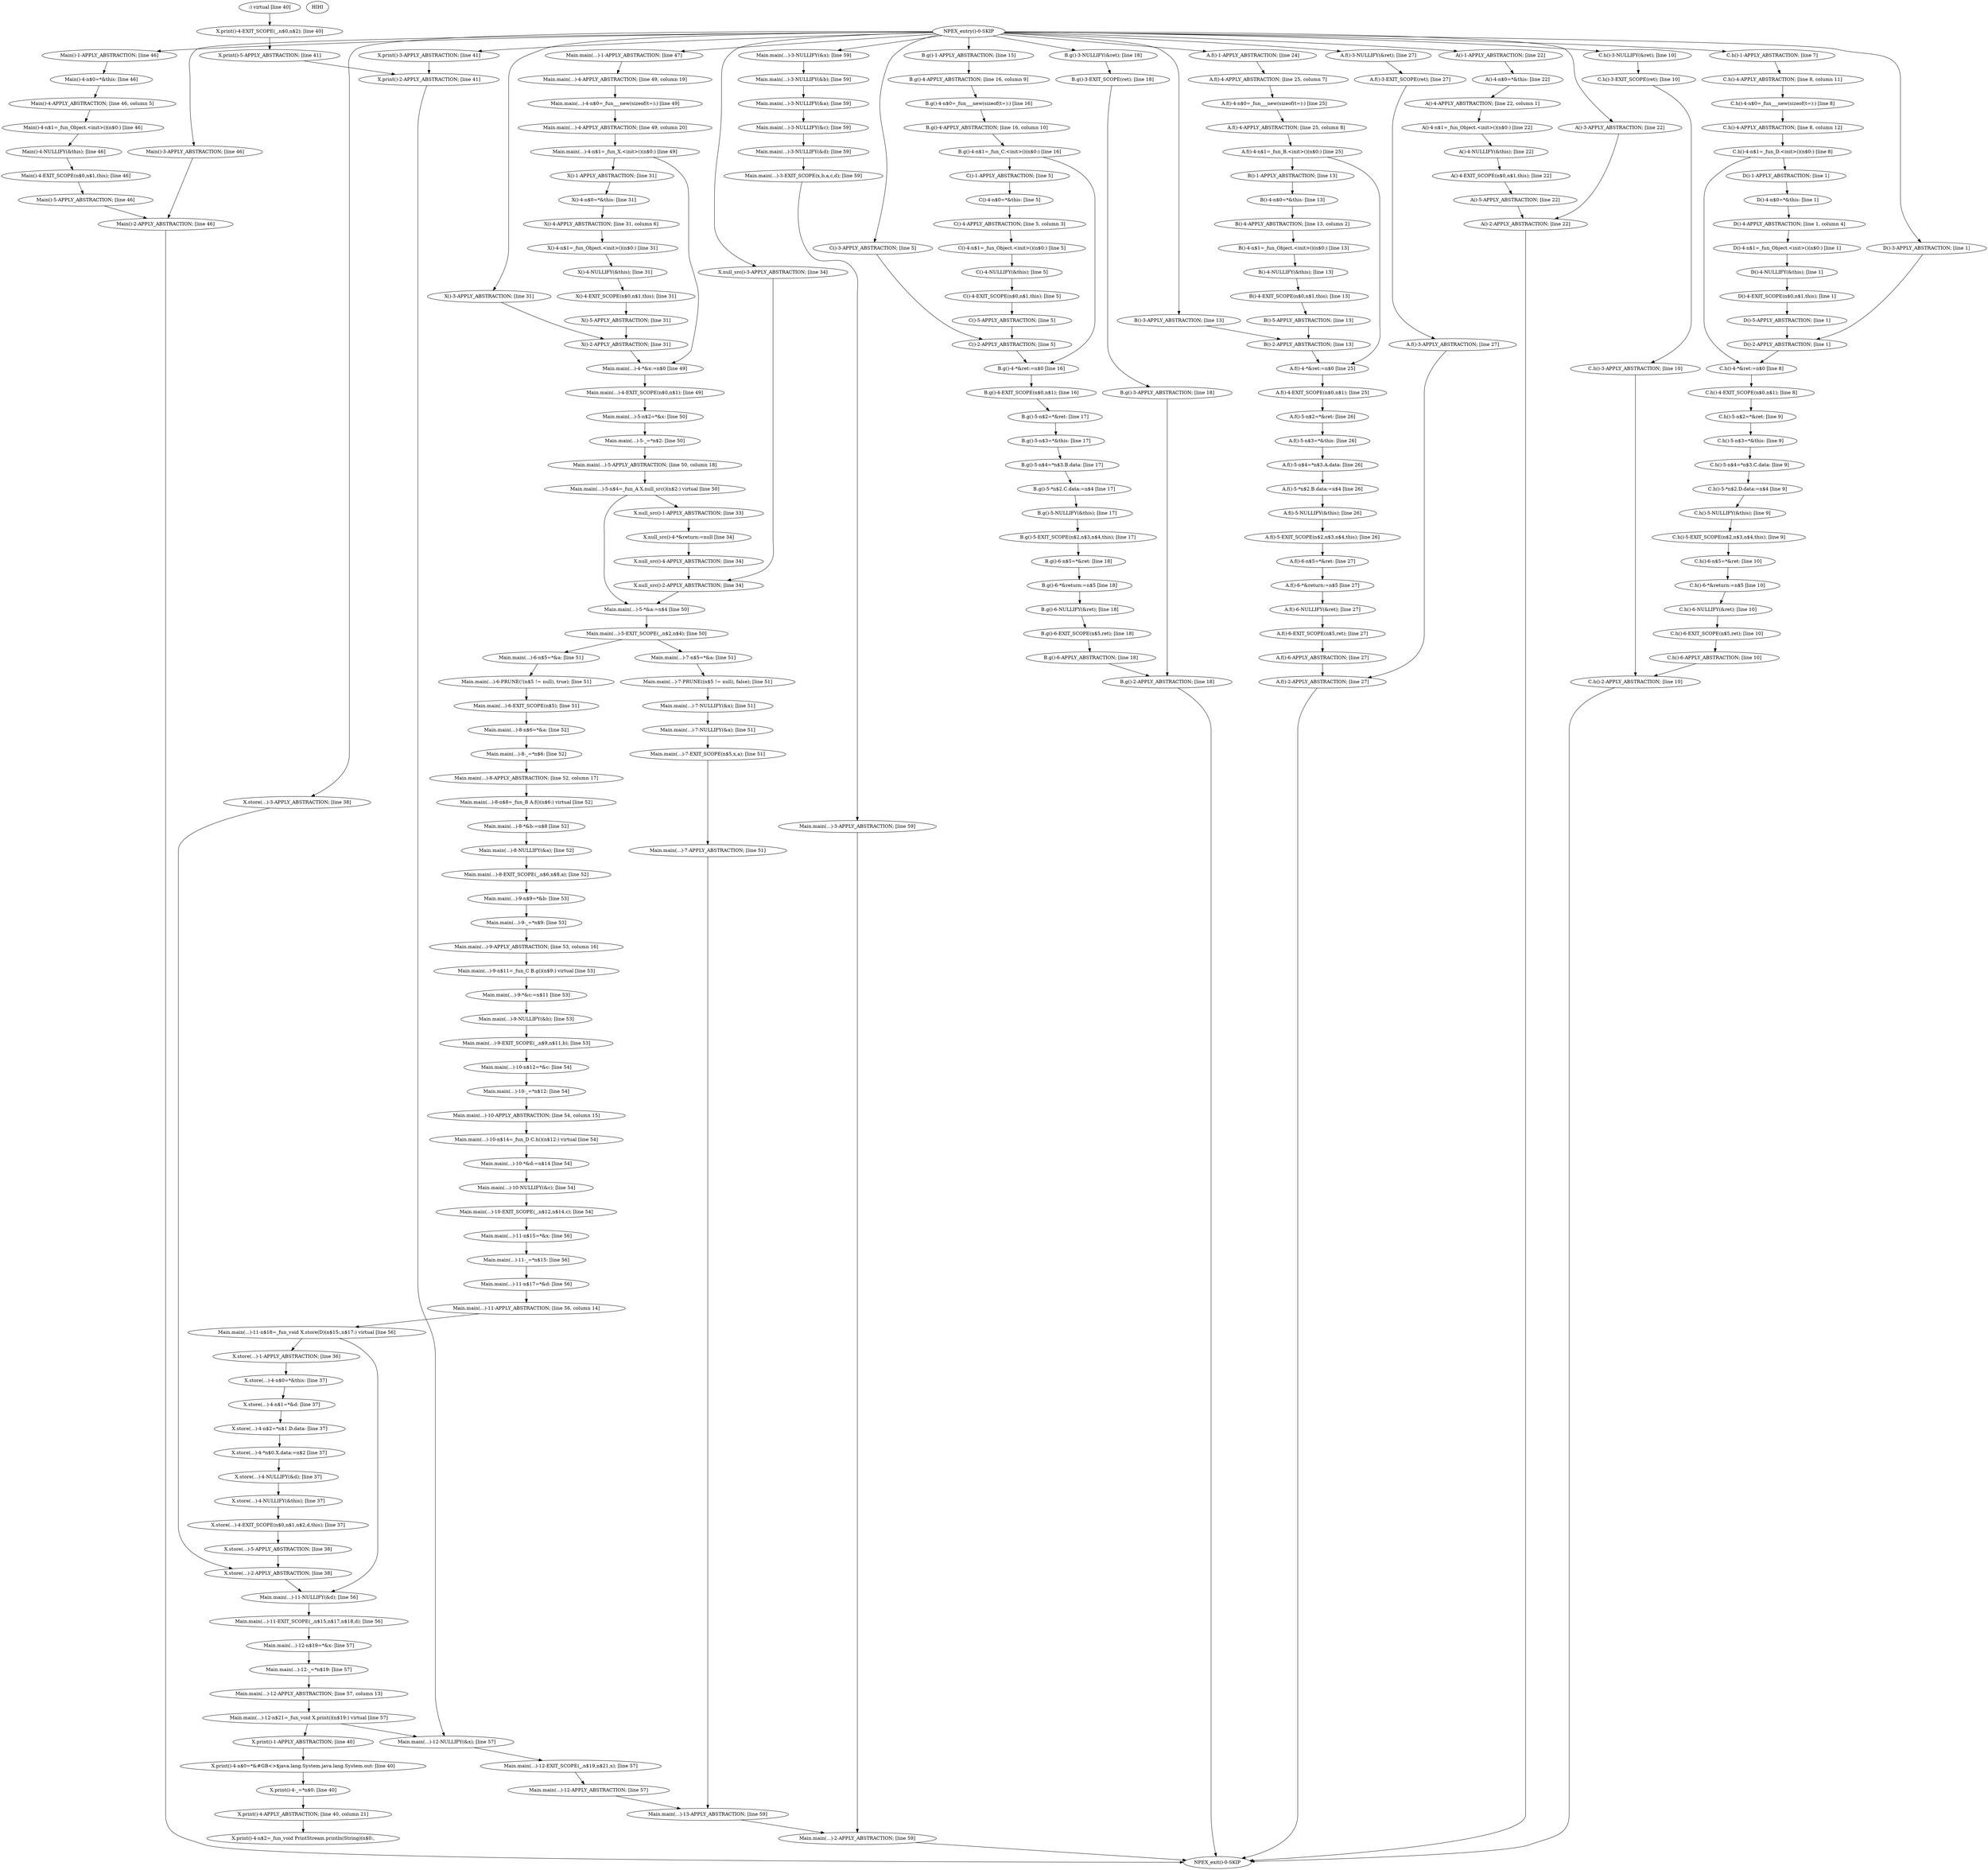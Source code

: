 digraph G {
  "Main.main(...)-3-NULLIFY(&c); [line 59]";
  "C.h()-4-APPLY_ABSTRACTION; [line 8, column 12]";
  "B.g()-5-EXIT_SCOPE(n$2,n$3,n$4,this); [line 17]";
  "Main.main(...)-11-APPLY_ABSTRACTION; [line 56, column 14]";
  "B.g()-4-*&ret:=n$0 [line 16]";
  "B.g()-6-*&return:=n$5 [line 18]";
  "A.f()-4-n$1=_fun_B.<init>()(n$0:) [line 25]";
  "Main.main(...)-11-_=*n$15: [line 56]";
  "Main.main(...)-12-EXIT_SCOPE(_,n$19,n$21,x); [line 57]";
  "B.g()-3-APPLY_ABSTRACTION; [line 18]";
  "Main.main(...)-10-n$12=*&c: [line 54]";
  "B()-4-n$1=_fun_Object.<init>()(n$0:) [line 13]";
  "A()-4-NULLIFY(&this); [line 22]";
  "Main.main(...)-8-n$8=_fun_B A.f()(n$6:) virtual [line 52]";
  "B.g()-3-EXIT_SCOPE(ret); [line 18]";
  "B.g()-4-n$0=_fun___new(sizeof(t=):) [line 16]";
  "X.store(...)-4-*n$0.X.data:=n$2 [line 37]";
  "Main.main(...)-7-PRUNE((n$5 != null), false); [line 51]";
  "Main.main(...)-11-n$15=*&x: [line 56]";
  "X.print()-4-_=*n$0: [line 40]";
  "D()-4-n$1=_fun_Object.<init>()(n$0:) [line 1]";
  "Main.main(...)-1-APPLY_ABSTRACTION; [line 47]";
  "Main.main(...)-4-n$1=_fun_X.<init>()(n$0:) [line 49]";
  "Main()-4-n$0=*&this: [line 46]";
  "B()-3-APPLY_ABSTRACTION; [line 13]";
  "B.g()-6-APPLY_ABSTRACTION; [line 18]";
  "X.store(...)-4-NULLIFY(&d); [line 37]";
  "C.h()-3-EXIT_SCOPE(ret); [line 10]";
  "Main.main(...)-5-*&a:=n$4 [line 50]";
  "D()-4-EXIT_SCOPE(n$0,n$1,this); [line 1]";
  "Main.main(...)-3-APPLY_ABSTRACTION; [line 59]";
  "Main.main(...)-7-EXIT_SCOPE(n$5,x,a); [line 51]";
  "B.g()-4-EXIT_SCOPE(n$0,n$1); [line 16]";
  "A.f()-1-APPLY_ABSTRACTION; [line 24]";
  "A.f()-3-APPLY_ABSTRACTION; [line 27]";
  "C()-4-NULLIFY(&this); [line 5]";
  "Main.main(...)-2-APPLY_ABSTRACTION; [line 59]";
  "A.f()-3-EXIT_SCOPE(ret); [line 27]";
  "D()-3-APPLY_ABSTRACTION; [line 1]";
  "Main.main(...)-10-*&d:=n$14 [line 54]";
  "C.h()-6-NULLIFY(&ret); [line 10]";
  "C.h()-6-n$5=*&ret: [line 10]";
  "X()-4-EXIT_SCOPE(n$0,n$1,this); [line 31]";
  "Main.main(...)-6-EXIT_SCOPE(n$5); [line 51]";
  "Main.main(...)-12-APPLY_ABSTRACTION; [line 57, column 13]";
  "B.g()-4-APPLY_ABSTRACTION; [line 16, column 10]";
  "X()-4-n$1=_fun_Object.<init>()(n$0:) [line 31]";
  "X.print()-4-APPLY_ABSTRACTION; [line 40, column 21]";
  "Main.main(...)-8-NULLIFY(&a); [line 52]";
  "A.f()-4-EXIT_SCOPE(n$0,n$1); [line 25]";
  "Main.main(...)-11-n$18=_fun_void X.store(D)(n$15:,n$17:) virtual [line 56]";
  "Main.main(...)-7-NULLIFY(&x); [line 51]";
  "A()-4-APPLY_ABSTRACTION; [line 22, column 1]";
  "B.g()-5-n$4=*n$3.B.data: [line 17]";
  "B.g()-4-n$1=_fun_C.<init>()(n$0:) [line 16]";
  "Main.main(...)-10-_=*n$12: [line 54]";
  "Main.main(...)-4-EXIT_SCOPE(n$0,n$1); [line 49]";
  "Main.main(...)-5-n$2=*&x: [line 50]";
  "A.f()-3-NULLIFY(&ret); [line 27]";
  "C()-2-APPLY_ABSTRACTION; [line 5]";
  "Main.main(...)-9-n$9=*&b: [line 53]";
  "Main.main(...)-9-APPLY_ABSTRACTION; [line 53, column 16]";
  "A()-4-n$0=*&this: [line 22]";
  "C()-1-APPLY_ABSTRACTION; [line 5]";
  "X.null_src()-4-*&return:=null [line 34]";
  "Main.main(...)-6-PRUNE(!(n$5 != null), true); [line 51]";
  "C.h()-5-NULLIFY(&this); [line 9]";
  "B.g()-5-n$2=*&ret: [line 17]";
  "Main.main(...)-3-NULLIFY(&d); [line 59]";
  "Main.main(...)-8-EXIT_SCOPE(_,n$6,n$8,a); [line 52]";
  "C.h()-6-APPLY_ABSTRACTION; [line 10]";
  "B.g()-6-n$5=*&ret: [line 18]";
  "A.f()-5-n$3=*&this: [line 26]";
  "D()-4-APPLY_ABSTRACTION; [line 1, column 4]";
  "X.print()-1-APPLY_ABSTRACTION; [line 40]";
  "Main()-4-EXIT_SCOPE(n$0,n$1,this); [line 46]";
  "NPEX_exit()-0-SKIP";
  "X.print()-3-APPLY_ABSTRACTION; [line 41]";
  "Main()-4-APPLY_ABSTRACTION; [line 46, column 5]";
  "Main.main(...)-7-NULLIFY(&a); [line 51]";
  "D()-1-APPLY_ABSTRACTION; [line 1]";
  "B()-2-APPLY_ABSTRACTION; [line 13]";
  "D()-4-n$0=*&this: [line 1]";
  "Main.main(...)-10-APPLY_ABSTRACTION; [line 54, column 15]";
  "Main.main(...)-12-APPLY_ABSTRACTION; [line 57]";
  "X()-2-APPLY_ABSTRACTION; [line 31]";
  "C.h()-2-APPLY_ABSTRACTION; [line 10]";
  "A.f()-5-EXIT_SCOPE(n$2,n$3,n$4,this); [line 26]";
  "X()-1-APPLY_ABSTRACTION; [line 31]";
  "A()-1-APPLY_ABSTRACTION; [line 22]";
  "X.print()-4-EXIT_SCOPE(_,n$0,n$2); [line 40]";
  "Main()-1-APPLY_ABSTRACTION; [line 46]";
  "Main()-4-NULLIFY(&this); [line 46]";
  "B()-4-APPLY_ABSTRACTION; [line 13, column 2]";
  "Main.main(...)-3-NULLIFY(&x); [line 59]";
  "Main.main(...)-5-APPLY_ABSTRACTION; [line 50, column 18]";
  "Main.main(...)-9-NULLIFY(&b); [line 53]";
  "C.h()-3-NULLIFY(&ret); [line 10]";
  "X.print()-5-APPLY_ABSTRACTION; [line 41]";
  "C()-5-APPLY_ABSTRACTION; [line 5]";
  "Main.main(...)-8-n$6=*&a: [line 52]";
  "C.h()-5-*n$2.D.data:=n$4 [line 9]";
  "C()-4-n$1=_fun_Object.<init>()(n$0:) [line 5]";
  "X.store(...)-4-n$0=*&this: [line 37]";
  "Main.main(...)-13-APPLY_ABSTRACTION; [line 59]";
  "C.h()-6-*&return:=n$5 [line 10]";
  "A.f()-5-n$4=*n$3.A.data: [line 26]";
  "Main()-2-APPLY_ABSTRACTION; [line 46]";
  "Main.main(...)-10-EXIT_SCOPE(_,n$12,n$14,c); [line 54]";
  "C.h()-4-n$0=_fun___new(sizeof(t=):) [line 8]";
  "A.f()-4-APPLY_ABSTRACTION; [line 25, column 8]";
  "D()-4-NULLIFY(&this); [line 1]";
  "A.f()-5-*n$2.B.data:=n$4 [line 26]";
  "A.f()-4-APPLY_ABSTRACTION; [line 25, column 7]";
  "X.store(...)-4-n$1=*&d: [line 37]";
  "Main.main(...)-8-_=*n$6: [line 52]";
  "Main.main(...)-12-n$21=_fun_void X.print()(n$19:) virtual [line 57]";
  "B.g()-5-*n$2.C.data:=n$4 [line 17]";
  "B()-5-APPLY_ABSTRACTION; [line 13]";
  "C.h()-6-EXIT_SCOPE(n$5,ret); [line 10]";
  "A.f()-4-n$0=_fun___new(sizeof(t=):) [line 25]";
  "X.store(...)-4-NULLIFY(&this); [line 37]";
  "Main.main(...)-6-n$5=*&a: [line 51]";
  "Main()-5-APPLY_ABSTRACTION; [line 46]";
  "NPEX_entry()-0-SKIP";
  "Main.main(...)-11-n$17=*&d: [line 56]";
  "Main.main(...)-9-*&c:=n$11 [line 53]";
  "Main.main(...)-10-n$14=_fun_D C.h()(n$12:) virtual [line 54]";
  "Main.main(...)-11-EXIT_SCOPE(_,n$15,n$17,n$18,d); [line 56]";
  "Main.main(...)-9-n$11=_fun_C B.g()(n$9:) virtual [line 53]";
  "B.g()-2-APPLY_ABSTRACTION; [line 18]";
  "B.g()-5-NULLIFY(&this); [line 17]";
  "A.f()-4-*&ret:=n$0 [line 25]";
  "Main()-3-APPLY_ABSTRACTION; [line 46]";
  "Main.main(...)-9-_=*n$9: [line 53]";
  "B.g()-6-EXIT_SCOPE(n$5,ret); [line 18]";
  "A()-4-n$1=_fun_Object.<init>()(n$0:) [line 22]";
  "C.h()-4-APPLY_ABSTRACTION; [line 8, column 11]";
  "B.g()-4-APPLY_ABSTRACTION; [line 16, column 9]";
  "X.store(...)-1-APPLY_ABSTRACTION; [line 36]";
  "Main.main(...)-4-n$0=_fun___new(sizeof(t=):) [line 49]";
  "Main.main(...)-9-EXIT_SCOPE(_,n$9,n$11,b); [line 53]";
  "X.store(...)-2-APPLY_ABSTRACTION; [line 38]";
  "X.null_src()-3-APPLY_ABSTRACTION; [line 34]";
  "B()-4-n$0=*&this: [line 13]";
  "Main.main(...)-5-n$4=_fun_A X.null_src()(n$2:) virtual [line 50]";
  "Main.main(...)-4-*&x:=n$0 [line 49]";
  "C()-4-APPLY_ABSTRACTION; [line 5, column 3]";
  "B()-4-EXIT_SCOPE(n$0,n$1,this); [line 13]";
  "Main.main(...)-8-*&b:=n$8 [line 52]";
  "Main.main(...)-7-APPLY_ABSTRACTION; [line 51]";
  "A()-4-EXIT_SCOPE(n$0,n$1,this); [line 22]";
  "X.print()-4-n$2=_fun_void PrintStream.println(String)(n$0:,"HIHI":) virtual [line 40]";
  "B.g()-1-APPLY_ABSTRACTION; [line 15]";
  "Main.main(...)-8-APPLY_ABSTRACTION; [line 52, column 17]";
  "A.f()-6-EXIT_SCOPE(n$5,ret); [line 27]";
  "B()-1-APPLY_ABSTRACTION; [line 13]";
  "Main.main(...)-5-_=*n$2: [line 50]";
  "Main.main(...)-5-EXIT_SCOPE(_,n$2,n$4); [line 50]";
  "Main.main(...)-12-NULLIFY(&x); [line 57]";
  "X()-5-APPLY_ABSTRACTION; [line 31]";
  "X.null_src()-4-APPLY_ABSTRACTION; [line 34]";
  "C()-3-APPLY_ABSTRACTION; [line 5]";
  "X()-4-n$0=*&this: [line 31]";
  "X.null_src()-2-APPLY_ABSTRACTION; [line 34]";
  "C.h()-5-n$4=*n$3.C.data: [line 9]";
  "Main.main(...)-10-NULLIFY(&c); [line 54]";
  "B.g()-5-n$3=*&this: [line 17]";
  "X()-3-APPLY_ABSTRACTION; [line 31]";
  "X.print()-4-n$0=*&#GB<>$java.lang.System.java.lang.System.out: [line 40]";
  "A.f()-5-NULLIFY(&this); [line 26]";
  "Main()-4-n$1=_fun_Object.<init>()(n$0:) [line 46]";
  "D()-2-APPLY_ABSTRACTION; [line 1]";
  "A()-3-APPLY_ABSTRACTION; [line 22]";
  "Main.main(...)-12-n$19=*&x: [line 57]";
  "A()-5-APPLY_ABSTRACTION; [line 22]";
  "X.null_src()-1-APPLY_ABSTRACTION; [line 33]";
  "Main.main(...)-4-APPLY_ABSTRACTION; [line 49, column 20]";
  "Main.main(...)-12-_=*n$19: [line 57]";
  "X.store(...)-4-EXIT_SCOPE(n$0,n$1,n$2,d,this); [line 37]";
  "C.h()-4-EXIT_SCOPE(n$0,n$1); [line 8]";
  "C.h()-3-APPLY_ABSTRACTION; [line 10]";
  "B()-4-NULLIFY(&this); [line 13]";
  "B.g()-6-NULLIFY(&ret); [line 18]";
  "X()-4-APPLY_ABSTRACTION; [line 31, column 6]";
  "C()-4-EXIT_SCOPE(n$0,n$1,this); [line 5]";
  "C.h()-5-n$2=*&ret: [line 9]";
  "Main.main(...)-3-EXIT_SCOPE(x,b,a,c,d); [line 59]";
  "Main.main(...)-11-NULLIFY(&d); [line 56]";
  "A.f()-5-n$2=*&ret: [line 26]";
  "Main.main(...)-4-APPLY_ABSTRACTION; [line 49, column 19]";
  "Main.main(...)-7-n$5=*&a: [line 51]";
  "Main.main(...)-3-NULLIFY(&b); [line 59]";
  "A.f()-6-APPLY_ABSTRACTION; [line 27]";
  "B.g()-3-NULLIFY(&ret); [line 18]";
  "A.f()-6-n$5=*&ret: [line 27]";
  "C()-4-n$0=*&this: [line 5]";
  "X.store(...)-4-n$2=*n$1.D.data: [line 37]";
  "X.store(...)-5-APPLY_ABSTRACTION; [line 38]";
  "X()-4-NULLIFY(&this); [line 31]";
  "C.h()-5-n$3=*&this: [line 9]";
  "C.h()-4-n$1=_fun_D.<init>()(n$0:) [line 8]";
  "A.f()-6-NULLIFY(&ret); [line 27]";
  "X.store(...)-3-APPLY_ABSTRACTION; [line 38]";
  "C.h()-4-*&ret:=n$0 [line 8]";
  "C.h()-5-EXIT_SCOPE(n$2,n$3,n$4,this); [line 9]";
  "A.f()-2-APPLY_ABSTRACTION; [line 27]";
  "C.h()-1-APPLY_ABSTRACTION; [line 7]";
  "X.print()-2-APPLY_ABSTRACTION; [line 41]";
  "A.f()-6-*&return:=n$5 [line 27]";
  "D()-5-APPLY_ABSTRACTION; [line 1]";
  "A()-2-APPLY_ABSTRACTION; [line 22]";
  "Main.main(...)-3-NULLIFY(&a); [line 59]";
  
  
  "Main.main(...)-3-NULLIFY(&c); [line 59]" -> "Main.main(...)-3-NULLIFY(&d); [line 59]";
  "C.h()-4-APPLY_ABSTRACTION; [line 8, column 12]" -> "C.h()-4-n$1=_fun_D.<init>()(n$0:) [line 8]";
  "B.g()-5-EXIT_SCOPE(n$2,n$3,n$4,this); [line 17]" -> "B.g()-6-n$5=*&ret: [line 18]";
  "Main.main(...)-11-APPLY_ABSTRACTION; [line 56, column 14]" -> "Main.main(...)-11-n$18=_fun_void X.store(D)(n$15:,n$17:) virtual [line 56]";
  "B.g()-4-*&ret:=n$0 [line 16]" -> "B.g()-4-EXIT_SCOPE(n$0,n$1); [line 16]";
  "B.g()-6-*&return:=n$5 [line 18]" -> "B.g()-6-NULLIFY(&ret); [line 18]";
  "A.f()-4-n$1=_fun_B.<init>()(n$0:) [line 25]" -> "B()-1-APPLY_ABSTRACTION; [line 13]";
  "A.f()-4-n$1=_fun_B.<init>()(n$0:) [line 25]" -> "A.f()-4-*&ret:=n$0 [line 25]";
  "Main.main(...)-11-_=*n$15: [line 56]" -> "Main.main(...)-11-n$17=*&d: [line 56]";
  "Main.main(...)-12-EXIT_SCOPE(_,n$19,n$21,x); [line 57]" -> "Main.main(...)-12-APPLY_ABSTRACTION; [line 57]";
  "B.g()-3-APPLY_ABSTRACTION; [line 18]" -> "B.g()-2-APPLY_ABSTRACTION; [line 18]";
  "Main.main(...)-10-n$12=*&c: [line 54]" -> "Main.main(...)-10-_=*n$12: [line 54]";
  "B()-4-n$1=_fun_Object.<init>()(n$0:) [line 13]" -> "B()-4-NULLIFY(&this); [line 13]";
  "A()-4-NULLIFY(&this); [line 22]" -> "A()-4-EXIT_SCOPE(n$0,n$1,this); [line 22]";
  "Main.main(...)-8-n$8=_fun_B A.f()(n$6:) virtual [line 52]" -> "Main.main(...)-8-*&b:=n$8 [line 52]";
  "B.g()-3-EXIT_SCOPE(ret); [line 18]" -> "B.g()-3-APPLY_ABSTRACTION; [line 18]";
  "B.g()-4-n$0=_fun___new(sizeof(t=):) [line 16]" -> "B.g()-4-APPLY_ABSTRACTION; [line 16, column 10]";
  "X.store(...)-4-*n$0.X.data:=n$2 [line 37]" -> "X.store(...)-4-NULLIFY(&d); [line 37]";
  "Main.main(...)-7-PRUNE((n$5 != null), false); [line 51]" -> "Main.main(...)-7-NULLIFY(&x); [line 51]";
  "Main.main(...)-11-n$15=*&x: [line 56]" -> "Main.main(...)-11-_=*n$15: [line 56]";
  "X.print()-4-_=*n$0: [line 40]" -> "X.print()-4-APPLY_ABSTRACTION; [line 40, column 21]";
  "D()-4-n$1=_fun_Object.<init>()(n$0:) [line 1]" -> "D()-4-NULLIFY(&this); [line 1]";
  "Main.main(...)-1-APPLY_ABSTRACTION; [line 47]" -> "Main.main(...)-4-APPLY_ABSTRACTION; [line 49, column 19]";
  "Main.main(...)-4-n$1=_fun_X.<init>()(n$0:) [line 49]" -> "X()-1-APPLY_ABSTRACTION; [line 31]";
  "Main.main(...)-4-n$1=_fun_X.<init>()(n$0:) [line 49]" -> "Main.main(...)-4-*&x:=n$0 [line 49]";
  "Main()-4-n$0=*&this: [line 46]" -> "Main()-4-APPLY_ABSTRACTION; [line 46, column 5]";
  "B()-3-APPLY_ABSTRACTION; [line 13]" -> "B()-2-APPLY_ABSTRACTION; [line 13]";
  "B.g()-6-APPLY_ABSTRACTION; [line 18]" -> "B.g()-2-APPLY_ABSTRACTION; [line 18]";
  "X.store(...)-4-NULLIFY(&d); [line 37]" -> "X.store(...)-4-NULLIFY(&this); [line 37]";
  "C.h()-3-EXIT_SCOPE(ret); [line 10]" -> "C.h()-3-APPLY_ABSTRACTION; [line 10]";
  "Main.main(...)-5-*&a:=n$4 [line 50]" -> "Main.main(...)-5-EXIT_SCOPE(_,n$2,n$4); [line 50]";
  "D()-4-EXIT_SCOPE(n$0,n$1,this); [line 1]" -> "D()-5-APPLY_ABSTRACTION; [line 1]";
  "Main.main(...)-3-APPLY_ABSTRACTION; [line 59]" -> "Main.main(...)-2-APPLY_ABSTRACTION; [line 59]";
  "Main.main(...)-7-EXIT_SCOPE(n$5,x,a); [line 51]" -> "Main.main(...)-7-APPLY_ABSTRACTION; [line 51]";
  "B.g()-4-EXIT_SCOPE(n$0,n$1); [line 16]" -> "B.g()-5-n$2=*&ret: [line 17]";
  "A.f()-1-APPLY_ABSTRACTION; [line 24]" -> "A.f()-4-APPLY_ABSTRACTION; [line 25, column 7]";
  "A.f()-3-APPLY_ABSTRACTION; [line 27]" -> "A.f()-2-APPLY_ABSTRACTION; [line 27]";
  "C()-4-NULLIFY(&this); [line 5]" -> "C()-4-EXIT_SCOPE(n$0,n$1,this); [line 5]";
  "Main.main(...)-2-APPLY_ABSTRACTION; [line 59]" -> "NPEX_exit()-0-SKIP";
  "A.f()-3-EXIT_SCOPE(ret); [line 27]" -> "A.f()-3-APPLY_ABSTRACTION; [line 27]";
  "D()-3-APPLY_ABSTRACTION; [line 1]" -> "D()-2-APPLY_ABSTRACTION; [line 1]";
  "Main.main(...)-10-*&d:=n$14 [line 54]" -> "Main.main(...)-10-NULLIFY(&c); [line 54]";
  "C.h()-6-NULLIFY(&ret); [line 10]" -> "C.h()-6-EXIT_SCOPE(n$5,ret); [line 10]";
  "C.h()-6-n$5=*&ret: [line 10]" -> "C.h()-6-*&return:=n$5 [line 10]";
  "X()-4-EXIT_SCOPE(n$0,n$1,this); [line 31]" -> "X()-5-APPLY_ABSTRACTION; [line 31]";
  "Main.main(...)-6-EXIT_SCOPE(n$5); [line 51]" -> "Main.main(...)-8-n$6=*&a: [line 52]";
  "Main.main(...)-12-APPLY_ABSTRACTION; [line 57, column 13]" -> "Main.main(...)-12-n$21=_fun_void X.print()(n$19:) virtual [line 57]";
  "B.g()-4-APPLY_ABSTRACTION; [line 16, column 10]" -> "B.g()-4-n$1=_fun_C.<init>()(n$0:) [line 16]";
  "X()-4-n$1=_fun_Object.<init>()(n$0:) [line 31]" -> "X()-4-NULLIFY(&this); [line 31]";
  "X.print()-4-APPLY_ABSTRACTION; [line 40, column 21]" -> "X.print()-4-n$2=_fun_void PrintStream.println(String)(n$0:,"HIHI":) virtual [line 40]";
  "Main.main(...)-8-NULLIFY(&a); [line 52]" -> "Main.main(...)-8-EXIT_SCOPE(_,n$6,n$8,a); [line 52]";
  "A.f()-4-EXIT_SCOPE(n$0,n$1); [line 25]" -> "A.f()-5-n$2=*&ret: [line 26]";
  "Main.main(...)-11-n$18=_fun_void X.store(D)(n$15:,n$17:) virtual [line 56]" -> "Main.main(...)-11-NULLIFY(&d); [line 56]";
  "Main.main(...)-11-n$18=_fun_void X.store(D)(n$15:,n$17:) virtual [line 56]" -> "X.store(...)-1-APPLY_ABSTRACTION; [line 36]";
  "Main.main(...)-7-NULLIFY(&x); [line 51]" -> "Main.main(...)-7-NULLIFY(&a); [line 51]";
  "A()-4-APPLY_ABSTRACTION; [line 22, column 1]" -> "A()-4-n$1=_fun_Object.<init>()(n$0:) [line 22]";
  "B.g()-5-n$4=*n$3.B.data: [line 17]" -> "B.g()-5-*n$2.C.data:=n$4 [line 17]";
  "B.g()-4-n$1=_fun_C.<init>()(n$0:) [line 16]" -> "C()-1-APPLY_ABSTRACTION; [line 5]";
  "B.g()-4-n$1=_fun_C.<init>()(n$0:) [line 16]" -> "B.g()-4-*&ret:=n$0 [line 16]";
  "Main.main(...)-10-_=*n$12: [line 54]" -> "Main.main(...)-10-APPLY_ABSTRACTION; [line 54, column 15]";
  "Main.main(...)-4-EXIT_SCOPE(n$0,n$1); [line 49]" -> "Main.main(...)-5-n$2=*&x: [line 50]";
  "Main.main(...)-5-n$2=*&x: [line 50]" -> "Main.main(...)-5-_=*n$2: [line 50]";
  "A.f()-3-NULLIFY(&ret); [line 27]" -> "A.f()-3-EXIT_SCOPE(ret); [line 27]";
  "C()-2-APPLY_ABSTRACTION; [line 5]" -> "B.g()-4-*&ret:=n$0 [line 16]";
  "Main.main(...)-9-n$9=*&b: [line 53]" -> "Main.main(...)-9-_=*n$9: [line 53]";
  "Main.main(...)-9-APPLY_ABSTRACTION; [line 53, column 16]" -> "Main.main(...)-9-n$11=_fun_C B.g()(n$9:) virtual [line 53]";
  "A()-4-n$0=*&this: [line 22]" -> "A()-4-APPLY_ABSTRACTION; [line 22, column 1]";
  "C()-1-APPLY_ABSTRACTION; [line 5]" -> "C()-4-n$0=*&this: [line 5]";
  "X.null_src()-4-*&return:=null [line 34]" -> "X.null_src()-4-APPLY_ABSTRACTION; [line 34]";
  "Main.main(...)-6-PRUNE(!(n$5 != null), true); [line 51]" -> "Main.main(...)-6-EXIT_SCOPE(n$5); [line 51]";
  "C.h()-5-NULLIFY(&this); [line 9]" -> "C.h()-5-EXIT_SCOPE(n$2,n$3,n$4,this); [line 9]";
  "B.g()-5-n$2=*&ret: [line 17]" -> "B.g()-5-n$3=*&this: [line 17]";
  "Main.main(...)-3-NULLIFY(&d); [line 59]" -> "Main.main(...)-3-EXIT_SCOPE(x,b,a,c,d); [line 59]";
  "Main.main(...)-8-EXIT_SCOPE(_,n$6,n$8,a); [line 52]" -> "Main.main(...)-9-n$9=*&b: [line 53]";
  "C.h()-6-APPLY_ABSTRACTION; [line 10]" -> "C.h()-2-APPLY_ABSTRACTION; [line 10]";
  "B.g()-6-n$5=*&ret: [line 18]" -> "B.g()-6-*&return:=n$5 [line 18]";
  "A.f()-5-n$3=*&this: [line 26]" -> "A.f()-5-n$4=*n$3.A.data: [line 26]";
  "D()-4-APPLY_ABSTRACTION; [line 1, column 4]" -> "D()-4-n$1=_fun_Object.<init>()(n$0:) [line 1]";
  "X.print()-1-APPLY_ABSTRACTION; [line 40]" -> "X.print()-4-n$0=*&#GB<>$java.lang.System.java.lang.System.out: [line 40]";
  "Main()-4-EXIT_SCOPE(n$0,n$1,this); [line 46]" -> "Main()-5-APPLY_ABSTRACTION; [line 46]";
  "X.print()-3-APPLY_ABSTRACTION; [line 41]" -> "X.print()-2-APPLY_ABSTRACTION; [line 41]";
  "Main()-4-APPLY_ABSTRACTION; [line 46, column 5]" -> "Main()-4-n$1=_fun_Object.<init>()(n$0:) [line 46]";
  "Main.main(...)-7-NULLIFY(&a); [line 51]" -> "Main.main(...)-7-EXIT_SCOPE(n$5,x,a); [line 51]";
  "D()-1-APPLY_ABSTRACTION; [line 1]" -> "D()-4-n$0=*&this: [line 1]";
  "B()-2-APPLY_ABSTRACTION; [line 13]" -> "A.f()-4-*&ret:=n$0 [line 25]";
  "D()-4-n$0=*&this: [line 1]" -> "D()-4-APPLY_ABSTRACTION; [line 1, column 4]";
  "Main.main(...)-10-APPLY_ABSTRACTION; [line 54, column 15]" -> "Main.main(...)-10-n$14=_fun_D C.h()(n$12:) virtual [line 54]";
  "Main.main(...)-12-APPLY_ABSTRACTION; [line 57]" -> "Main.main(...)-13-APPLY_ABSTRACTION; [line 59]";
  "X()-2-APPLY_ABSTRACTION; [line 31]" -> "Main.main(...)-4-*&x:=n$0 [line 49]";
  "C.h()-2-APPLY_ABSTRACTION; [line 10]" -> "NPEX_exit()-0-SKIP";
  "A.f()-5-EXIT_SCOPE(n$2,n$3,n$4,this); [line 26]" -> "A.f()-6-n$5=*&ret: [line 27]";
  "X()-1-APPLY_ABSTRACTION; [line 31]" -> "X()-4-n$0=*&this: [line 31]";
  "A()-1-APPLY_ABSTRACTION; [line 22]" -> "A()-4-n$0=*&this: [line 22]";
  "X.print()-4-EXIT_SCOPE(_,n$0,n$2); [line 40]" -> "X.print()-5-APPLY_ABSTRACTION; [line 41]";
  "Main()-1-APPLY_ABSTRACTION; [line 46]" -> "Main()-4-n$0=*&this: [line 46]";
  "Main()-4-NULLIFY(&this); [line 46]" -> "Main()-4-EXIT_SCOPE(n$0,n$1,this); [line 46]";
  "B()-4-APPLY_ABSTRACTION; [line 13, column 2]" -> "B()-4-n$1=_fun_Object.<init>()(n$0:) [line 13]";
  "Main.main(...)-3-NULLIFY(&x); [line 59]" -> "Main.main(...)-3-NULLIFY(&b); [line 59]";
  "Main.main(...)-5-APPLY_ABSTRACTION; [line 50, column 18]" -> "Main.main(...)-5-n$4=_fun_A X.null_src()(n$2:) virtual [line 50]";
  "Main.main(...)-9-NULLIFY(&b); [line 53]" -> "Main.main(...)-9-EXIT_SCOPE(_,n$9,n$11,b); [line 53]";
  "C.h()-3-NULLIFY(&ret); [line 10]" -> "C.h()-3-EXIT_SCOPE(ret); [line 10]";
  "X.print()-5-APPLY_ABSTRACTION; [line 41]" -> "X.print()-2-APPLY_ABSTRACTION; [line 41]";
  "C()-5-APPLY_ABSTRACTION; [line 5]" -> "C()-2-APPLY_ABSTRACTION; [line 5]";
  "Main.main(...)-8-n$6=*&a: [line 52]" -> "Main.main(...)-8-_=*n$6: [line 52]";
  "C.h()-5-*n$2.D.data:=n$4 [line 9]" -> "C.h()-5-NULLIFY(&this); [line 9]";
  "C()-4-n$1=_fun_Object.<init>()(n$0:) [line 5]" -> "C()-4-NULLIFY(&this); [line 5]";
  "X.store(...)-4-n$0=*&this: [line 37]" -> "X.store(...)-4-n$1=*&d: [line 37]";
  "Main.main(...)-13-APPLY_ABSTRACTION; [line 59]" -> "Main.main(...)-2-APPLY_ABSTRACTION; [line 59]";
  "C.h()-6-*&return:=n$5 [line 10]" -> "C.h()-6-NULLIFY(&ret); [line 10]";
  "A.f()-5-n$4=*n$3.A.data: [line 26]" -> "A.f()-5-*n$2.B.data:=n$4 [line 26]";
  "Main()-2-APPLY_ABSTRACTION; [line 46]" -> "NPEX_exit()-0-SKIP";
  "Main.main(...)-10-EXIT_SCOPE(_,n$12,n$14,c); [line 54]" -> "Main.main(...)-11-n$15=*&x: [line 56]";
  "C.h()-4-n$0=_fun___new(sizeof(t=):) [line 8]" -> "C.h()-4-APPLY_ABSTRACTION; [line 8, column 12]";
  "A.f()-4-APPLY_ABSTRACTION; [line 25, column 8]" -> "A.f()-4-n$1=_fun_B.<init>()(n$0:) [line 25]";
  "D()-4-NULLIFY(&this); [line 1]" -> "D()-4-EXIT_SCOPE(n$0,n$1,this); [line 1]";
  "A.f()-5-*n$2.B.data:=n$4 [line 26]" -> "A.f()-5-NULLIFY(&this); [line 26]";
  "A.f()-4-APPLY_ABSTRACTION; [line 25, column 7]" -> "A.f()-4-n$0=_fun___new(sizeof(t=):) [line 25]";
  "X.store(...)-4-n$1=*&d: [line 37]" -> "X.store(...)-4-n$2=*n$1.D.data: [line 37]";
  "Main.main(...)-8-_=*n$6: [line 52]" -> "Main.main(...)-8-APPLY_ABSTRACTION; [line 52, column 17]";
  "Main.main(...)-12-n$21=_fun_void X.print()(n$19:) virtual [line 57]" -> "Main.main(...)-12-NULLIFY(&x); [line 57]";
  "Main.main(...)-12-n$21=_fun_void X.print()(n$19:) virtual [line 57]" -> "X.print()-1-APPLY_ABSTRACTION; [line 40]";
  "B.g()-5-*n$2.C.data:=n$4 [line 17]" -> "B.g()-5-NULLIFY(&this); [line 17]";
  "B()-5-APPLY_ABSTRACTION; [line 13]" -> "B()-2-APPLY_ABSTRACTION; [line 13]";
  "C.h()-6-EXIT_SCOPE(n$5,ret); [line 10]" -> "C.h()-6-APPLY_ABSTRACTION; [line 10]";
  "A.f()-4-n$0=_fun___new(sizeof(t=):) [line 25]" -> "A.f()-4-APPLY_ABSTRACTION; [line 25, column 8]";
  "X.store(...)-4-NULLIFY(&this); [line 37]" -> "X.store(...)-4-EXIT_SCOPE(n$0,n$1,n$2,d,this); [line 37]";
  "Main.main(...)-6-n$5=*&a: [line 51]" -> "Main.main(...)-6-PRUNE(!(n$5 != null), true); [line 51]";
  "Main()-5-APPLY_ABSTRACTION; [line 46]" -> "Main()-2-APPLY_ABSTRACTION; [line 46]";
  "NPEX_entry()-0-SKIP" -> "A()-1-APPLY_ABSTRACTION; [line 22]";
  "NPEX_entry()-0-SKIP" -> "A()-3-APPLY_ABSTRACTION; [line 22]";
  "NPEX_entry()-0-SKIP" -> "B()-3-APPLY_ABSTRACTION; [line 13]";
  "NPEX_entry()-0-SKIP" -> "C()-3-APPLY_ABSTRACTION; [line 5]";
  "NPEX_entry()-0-SKIP" -> "D()-3-APPLY_ABSTRACTION; [line 1]";
  "NPEX_entry()-0-SKIP" -> "Main()-1-APPLY_ABSTRACTION; [line 46]";
  "NPEX_entry()-0-SKIP" -> "Main()-3-APPLY_ABSTRACTION; [line 46]";
  "NPEX_entry()-0-SKIP" -> "X()-3-APPLY_ABSTRACTION; [line 31]";
  "NPEX_entry()-0-SKIP" -> "A.f()-1-APPLY_ABSTRACTION; [line 24]";
  "NPEX_entry()-0-SKIP" -> "A.f()-3-NULLIFY(&ret); [line 27]";
  "NPEX_entry()-0-SKIP" -> "B.g()-1-APPLY_ABSTRACTION; [line 15]";
  "NPEX_entry()-0-SKIP" -> "B.g()-3-NULLIFY(&ret); [line 18]";
  "NPEX_entry()-0-SKIP" -> "C.h()-1-APPLY_ABSTRACTION; [line 7]";
  "NPEX_entry()-0-SKIP" -> "C.h()-3-NULLIFY(&ret); [line 10]";
  "NPEX_entry()-0-SKIP" -> "Main.main(...)-1-APPLY_ABSTRACTION; [line 47]";
  "NPEX_entry()-0-SKIP" -> "Main.main(...)-3-NULLIFY(&x); [line 59]";
  "NPEX_entry()-0-SKIP" -> "X.null_src()-3-APPLY_ABSTRACTION; [line 34]";
  "NPEX_entry()-0-SKIP" -> "X.print()-3-APPLY_ABSTRACTION; [line 41]";
  "NPEX_entry()-0-SKIP" -> "X.store(...)-3-APPLY_ABSTRACTION; [line 38]";
  "Main.main(...)-11-n$17=*&d: [line 56]" -> "Main.main(...)-11-APPLY_ABSTRACTION; [line 56, column 14]";
  "Main.main(...)-9-*&c:=n$11 [line 53]" -> "Main.main(...)-9-NULLIFY(&b); [line 53]";
  "Main.main(...)-10-n$14=_fun_D C.h()(n$12:) virtual [line 54]" -> "Main.main(...)-10-*&d:=n$14 [line 54]";
  "Main.main(...)-11-EXIT_SCOPE(_,n$15,n$17,n$18,d); [line 56]" -> "Main.main(...)-12-n$19=*&x: [line 57]";
  "Main.main(...)-9-n$11=_fun_C B.g()(n$9:) virtual [line 53]" -> "Main.main(...)-9-*&c:=n$11 [line 53]";
  "B.g()-2-APPLY_ABSTRACTION; [line 18]" -> "NPEX_exit()-0-SKIP";
  "B.g()-5-NULLIFY(&this); [line 17]" -> "B.g()-5-EXIT_SCOPE(n$2,n$3,n$4,this); [line 17]";
  "A.f()-4-*&ret:=n$0 [line 25]" -> "A.f()-4-EXIT_SCOPE(n$0,n$1); [line 25]";
  "Main()-3-APPLY_ABSTRACTION; [line 46]" -> "Main()-2-APPLY_ABSTRACTION; [line 46]";
  "Main.main(...)-9-_=*n$9: [line 53]" -> "Main.main(...)-9-APPLY_ABSTRACTION; [line 53, column 16]";
  "B.g()-6-EXIT_SCOPE(n$5,ret); [line 18]" -> "B.g()-6-APPLY_ABSTRACTION; [line 18]";
  "A()-4-n$1=_fun_Object.<init>()(n$0:) [line 22]" -> "A()-4-NULLIFY(&this); [line 22]";
  "C.h()-4-APPLY_ABSTRACTION; [line 8, column 11]" -> "C.h()-4-n$0=_fun___new(sizeof(t=):) [line 8]";
  "B.g()-4-APPLY_ABSTRACTION; [line 16, column 9]" -> "B.g()-4-n$0=_fun___new(sizeof(t=):) [line 16]";
  "X.store(...)-1-APPLY_ABSTRACTION; [line 36]" -> "X.store(...)-4-n$0=*&this: [line 37]";
  "Main.main(...)-4-n$0=_fun___new(sizeof(t=):) [line 49]" -> "Main.main(...)-4-APPLY_ABSTRACTION; [line 49, column 20]";
  "Main.main(...)-9-EXIT_SCOPE(_,n$9,n$11,b); [line 53]" -> "Main.main(...)-10-n$12=*&c: [line 54]";
  "X.store(...)-2-APPLY_ABSTRACTION; [line 38]" -> "Main.main(...)-11-NULLIFY(&d); [line 56]";
  "X.null_src()-3-APPLY_ABSTRACTION; [line 34]" -> "X.null_src()-2-APPLY_ABSTRACTION; [line 34]";
  "B()-4-n$0=*&this: [line 13]" -> "B()-4-APPLY_ABSTRACTION; [line 13, column 2]";
  "Main.main(...)-5-n$4=_fun_A X.null_src()(n$2:) virtual [line 50]" -> "Main.main(...)-5-*&a:=n$4 [line 50]";
  "Main.main(...)-5-n$4=_fun_A X.null_src()(n$2:) virtual [line 50]" -> "X.null_src()-1-APPLY_ABSTRACTION; [line 33]";
  "Main.main(...)-4-*&x:=n$0 [line 49]" -> "Main.main(...)-4-EXIT_SCOPE(n$0,n$1); [line 49]";
  "C()-4-APPLY_ABSTRACTION; [line 5, column 3]" -> "C()-4-n$1=_fun_Object.<init>()(n$0:) [line 5]";
  "B()-4-EXIT_SCOPE(n$0,n$1,this); [line 13]" -> "B()-5-APPLY_ABSTRACTION; [line 13]";
  "Main.main(...)-8-*&b:=n$8 [line 52]" -> "Main.main(...)-8-NULLIFY(&a); [line 52]";
  "Main.main(...)-7-APPLY_ABSTRACTION; [line 51]" -> "Main.main(...)-13-APPLY_ABSTRACTION; [line 59]";
  "A()-4-EXIT_SCOPE(n$0,n$1,this); [line 22]" -> "A()-5-APPLY_ABSTRACTION; [line 22]";
  "X.print()-4-n$2=_fun_void PrintStream.println(String)(n$0:,"HIHI":) virtual [line 40]" -> "X.print()-4-EXIT_SCOPE(_,n$0,n$2); [line 40]";
  "B.g()-1-APPLY_ABSTRACTION; [line 15]" -> "B.g()-4-APPLY_ABSTRACTION; [line 16, column 9]";
  "Main.main(...)-8-APPLY_ABSTRACTION; [line 52, column 17]" -> "Main.main(...)-8-n$8=_fun_B A.f()(n$6:) virtual [line 52]";
  "A.f()-6-EXIT_SCOPE(n$5,ret); [line 27]" -> "A.f()-6-APPLY_ABSTRACTION; [line 27]";
  "B()-1-APPLY_ABSTRACTION; [line 13]" -> "B()-4-n$0=*&this: [line 13]";
  "Main.main(...)-5-_=*n$2: [line 50]" -> "Main.main(...)-5-APPLY_ABSTRACTION; [line 50, column 18]";
  "Main.main(...)-5-EXIT_SCOPE(_,n$2,n$4); [line 50]" -> "Main.main(...)-6-n$5=*&a: [line 51]";
  "Main.main(...)-5-EXIT_SCOPE(_,n$2,n$4); [line 50]" -> "Main.main(...)-7-n$5=*&a: [line 51]";
  "Main.main(...)-12-NULLIFY(&x); [line 57]" -> "Main.main(...)-12-EXIT_SCOPE(_,n$19,n$21,x); [line 57]";
  "X()-5-APPLY_ABSTRACTION; [line 31]" -> "X()-2-APPLY_ABSTRACTION; [line 31]";
  "X.null_src()-4-APPLY_ABSTRACTION; [line 34]" -> "X.null_src()-2-APPLY_ABSTRACTION; [line 34]";
  "C()-3-APPLY_ABSTRACTION; [line 5]" -> "C()-2-APPLY_ABSTRACTION; [line 5]";
  "X()-4-n$0=*&this: [line 31]" -> "X()-4-APPLY_ABSTRACTION; [line 31, column 6]";
  "X.null_src()-2-APPLY_ABSTRACTION; [line 34]" -> "Main.main(...)-5-*&a:=n$4 [line 50]";
  "C.h()-5-n$4=*n$3.C.data: [line 9]" -> "C.h()-5-*n$2.D.data:=n$4 [line 9]";
  "Main.main(...)-10-NULLIFY(&c); [line 54]" -> "Main.main(...)-10-EXIT_SCOPE(_,n$12,n$14,c); [line 54]";
  "B.g()-5-n$3=*&this: [line 17]" -> "B.g()-5-n$4=*n$3.B.data: [line 17]";
  "X()-3-APPLY_ABSTRACTION; [line 31]" -> "X()-2-APPLY_ABSTRACTION; [line 31]";
  "X.print()-4-n$0=*&#GB<>$java.lang.System.java.lang.System.out: [line 40]" -> "X.print()-4-_=*n$0: [line 40]";
  "A.f()-5-NULLIFY(&this); [line 26]" -> "A.f()-5-EXIT_SCOPE(n$2,n$3,n$4,this); [line 26]";
  "Main()-4-n$1=_fun_Object.<init>()(n$0:) [line 46]" -> "Main()-4-NULLIFY(&this); [line 46]";
  "D()-2-APPLY_ABSTRACTION; [line 1]" -> "C.h()-4-*&ret:=n$0 [line 8]";
  "A()-3-APPLY_ABSTRACTION; [line 22]" -> "A()-2-APPLY_ABSTRACTION; [line 22]";
  "Main.main(...)-12-n$19=*&x: [line 57]" -> "Main.main(...)-12-_=*n$19: [line 57]";
  "A()-5-APPLY_ABSTRACTION; [line 22]" -> "A()-2-APPLY_ABSTRACTION; [line 22]";
  "X.null_src()-1-APPLY_ABSTRACTION; [line 33]" -> "X.null_src()-4-*&return:=null [line 34]";
  "Main.main(...)-4-APPLY_ABSTRACTION; [line 49, column 20]" -> "Main.main(...)-4-n$1=_fun_X.<init>()(n$0:) [line 49]";
  "Main.main(...)-12-_=*n$19: [line 57]" -> "Main.main(...)-12-APPLY_ABSTRACTION; [line 57, column 13]";
  "X.store(...)-4-EXIT_SCOPE(n$0,n$1,n$2,d,this); [line 37]" -> "X.store(...)-5-APPLY_ABSTRACTION; [line 38]";
  "C.h()-4-EXIT_SCOPE(n$0,n$1); [line 8]" -> "C.h()-5-n$2=*&ret: [line 9]";
  "C.h()-3-APPLY_ABSTRACTION; [line 10]" -> "C.h()-2-APPLY_ABSTRACTION; [line 10]";
  "B()-4-NULLIFY(&this); [line 13]" -> "B()-4-EXIT_SCOPE(n$0,n$1,this); [line 13]";
  "B.g()-6-NULLIFY(&ret); [line 18]" -> "B.g()-6-EXIT_SCOPE(n$5,ret); [line 18]";
  "X()-4-APPLY_ABSTRACTION; [line 31, column 6]" -> "X()-4-n$1=_fun_Object.<init>()(n$0:) [line 31]";
  "C()-4-EXIT_SCOPE(n$0,n$1,this); [line 5]" -> "C()-5-APPLY_ABSTRACTION; [line 5]";
  "C.h()-5-n$2=*&ret: [line 9]" -> "C.h()-5-n$3=*&this: [line 9]";
  "Main.main(...)-3-EXIT_SCOPE(x,b,a,c,d); [line 59]" -> "Main.main(...)-3-APPLY_ABSTRACTION; [line 59]";
  "Main.main(...)-11-NULLIFY(&d); [line 56]" -> "Main.main(...)-11-EXIT_SCOPE(_,n$15,n$17,n$18,d); [line 56]";
  "A.f()-5-n$2=*&ret: [line 26]" -> "A.f()-5-n$3=*&this: [line 26]";
  "Main.main(...)-4-APPLY_ABSTRACTION; [line 49, column 19]" -> "Main.main(...)-4-n$0=_fun___new(sizeof(t=):) [line 49]";
  "Main.main(...)-7-n$5=*&a: [line 51]" -> "Main.main(...)-7-PRUNE((n$5 != null), false); [line 51]";
  "Main.main(...)-3-NULLIFY(&b); [line 59]" -> "Main.main(...)-3-NULLIFY(&a); [line 59]";
  "A.f()-6-APPLY_ABSTRACTION; [line 27]" -> "A.f()-2-APPLY_ABSTRACTION; [line 27]";
  "B.g()-3-NULLIFY(&ret); [line 18]" -> "B.g()-3-EXIT_SCOPE(ret); [line 18]";
  "A.f()-6-n$5=*&ret: [line 27]" -> "A.f()-6-*&return:=n$5 [line 27]";
  "C()-4-n$0=*&this: [line 5]" -> "C()-4-APPLY_ABSTRACTION; [line 5, column 3]";
  "X.store(...)-4-n$2=*n$1.D.data: [line 37]" -> "X.store(...)-4-*n$0.X.data:=n$2 [line 37]";
  "X.store(...)-5-APPLY_ABSTRACTION; [line 38]" -> "X.store(...)-2-APPLY_ABSTRACTION; [line 38]";
  "X()-4-NULLIFY(&this); [line 31]" -> "X()-4-EXIT_SCOPE(n$0,n$1,this); [line 31]";
  "C.h()-5-n$3=*&this: [line 9]" -> "C.h()-5-n$4=*n$3.C.data: [line 9]";
  "C.h()-4-n$1=_fun_D.<init>()(n$0:) [line 8]" -> "D()-1-APPLY_ABSTRACTION; [line 1]";
  "C.h()-4-n$1=_fun_D.<init>()(n$0:) [line 8]" -> "C.h()-4-*&ret:=n$0 [line 8]";
  "A.f()-6-NULLIFY(&ret); [line 27]" -> "A.f()-6-EXIT_SCOPE(n$5,ret); [line 27]";
  "X.store(...)-3-APPLY_ABSTRACTION; [line 38]" -> "X.store(...)-2-APPLY_ABSTRACTION; [line 38]";
  "C.h()-4-*&ret:=n$0 [line 8]" -> "C.h()-4-EXIT_SCOPE(n$0,n$1); [line 8]";
  "C.h()-5-EXIT_SCOPE(n$2,n$3,n$4,this); [line 9]" -> "C.h()-6-n$5=*&ret: [line 10]";
  "A.f()-2-APPLY_ABSTRACTION; [line 27]" -> "NPEX_exit()-0-SKIP";
  "C.h()-1-APPLY_ABSTRACTION; [line 7]" -> "C.h()-4-APPLY_ABSTRACTION; [line 8, column 11]";
  "X.print()-2-APPLY_ABSTRACTION; [line 41]" -> "Main.main(...)-12-NULLIFY(&x); [line 57]";
  "A.f()-6-*&return:=n$5 [line 27]" -> "A.f()-6-NULLIFY(&ret); [line 27]";
  "D()-5-APPLY_ABSTRACTION; [line 1]" -> "D()-2-APPLY_ABSTRACTION; [line 1]";
  "A()-2-APPLY_ABSTRACTION; [line 22]" -> "NPEX_exit()-0-SKIP";
  "Main.main(...)-3-NULLIFY(&a); [line 59]" -> "Main.main(...)-3-NULLIFY(&c); [line 59]";
  
  }